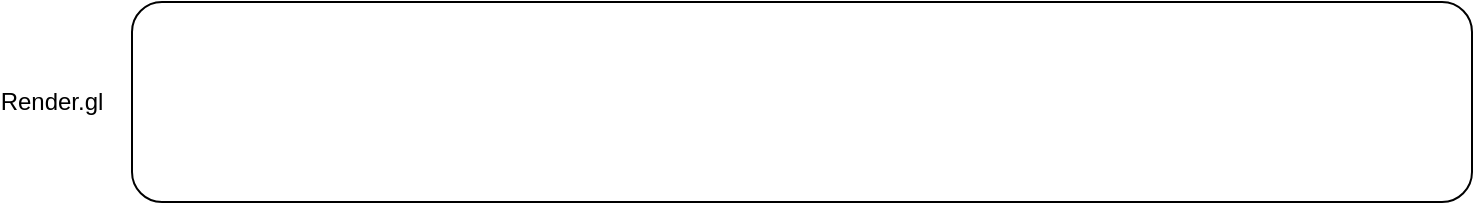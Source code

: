 <mxfile version="12.5.1" type="github"><diagram id="kbm905aHLV5Dr9nUJAch" name="Page-1"><mxGraphModel dx="2062" dy="1123" grid="1" gridSize="10" guides="1" tooltips="1" connect="1" arrows="1" fold="1" page="1" pageScale="1" pageWidth="827" pageHeight="1169" math="0" shadow="0"><root><mxCell id="0"/><mxCell id="1" parent="0"/><mxCell id="ApbmC6vBIHDlImj3Rijn-1" value="" style="rounded=1;whiteSpace=wrap;html=1;" vertex="1" parent="1"><mxGeometry x="110" y="770" width="670" height="100" as="geometry"/></mxCell><mxCell id="ApbmC6vBIHDlImj3Rijn-2" value="Render.gl" style="text;html=1;strokeColor=none;fillColor=none;align=center;verticalAlign=middle;whiteSpace=wrap;rounded=0;" vertex="1" parent="1"><mxGeometry x="50" y="810" width="40" height="20" as="geometry"/></mxCell></root></mxGraphModel></diagram></mxfile>